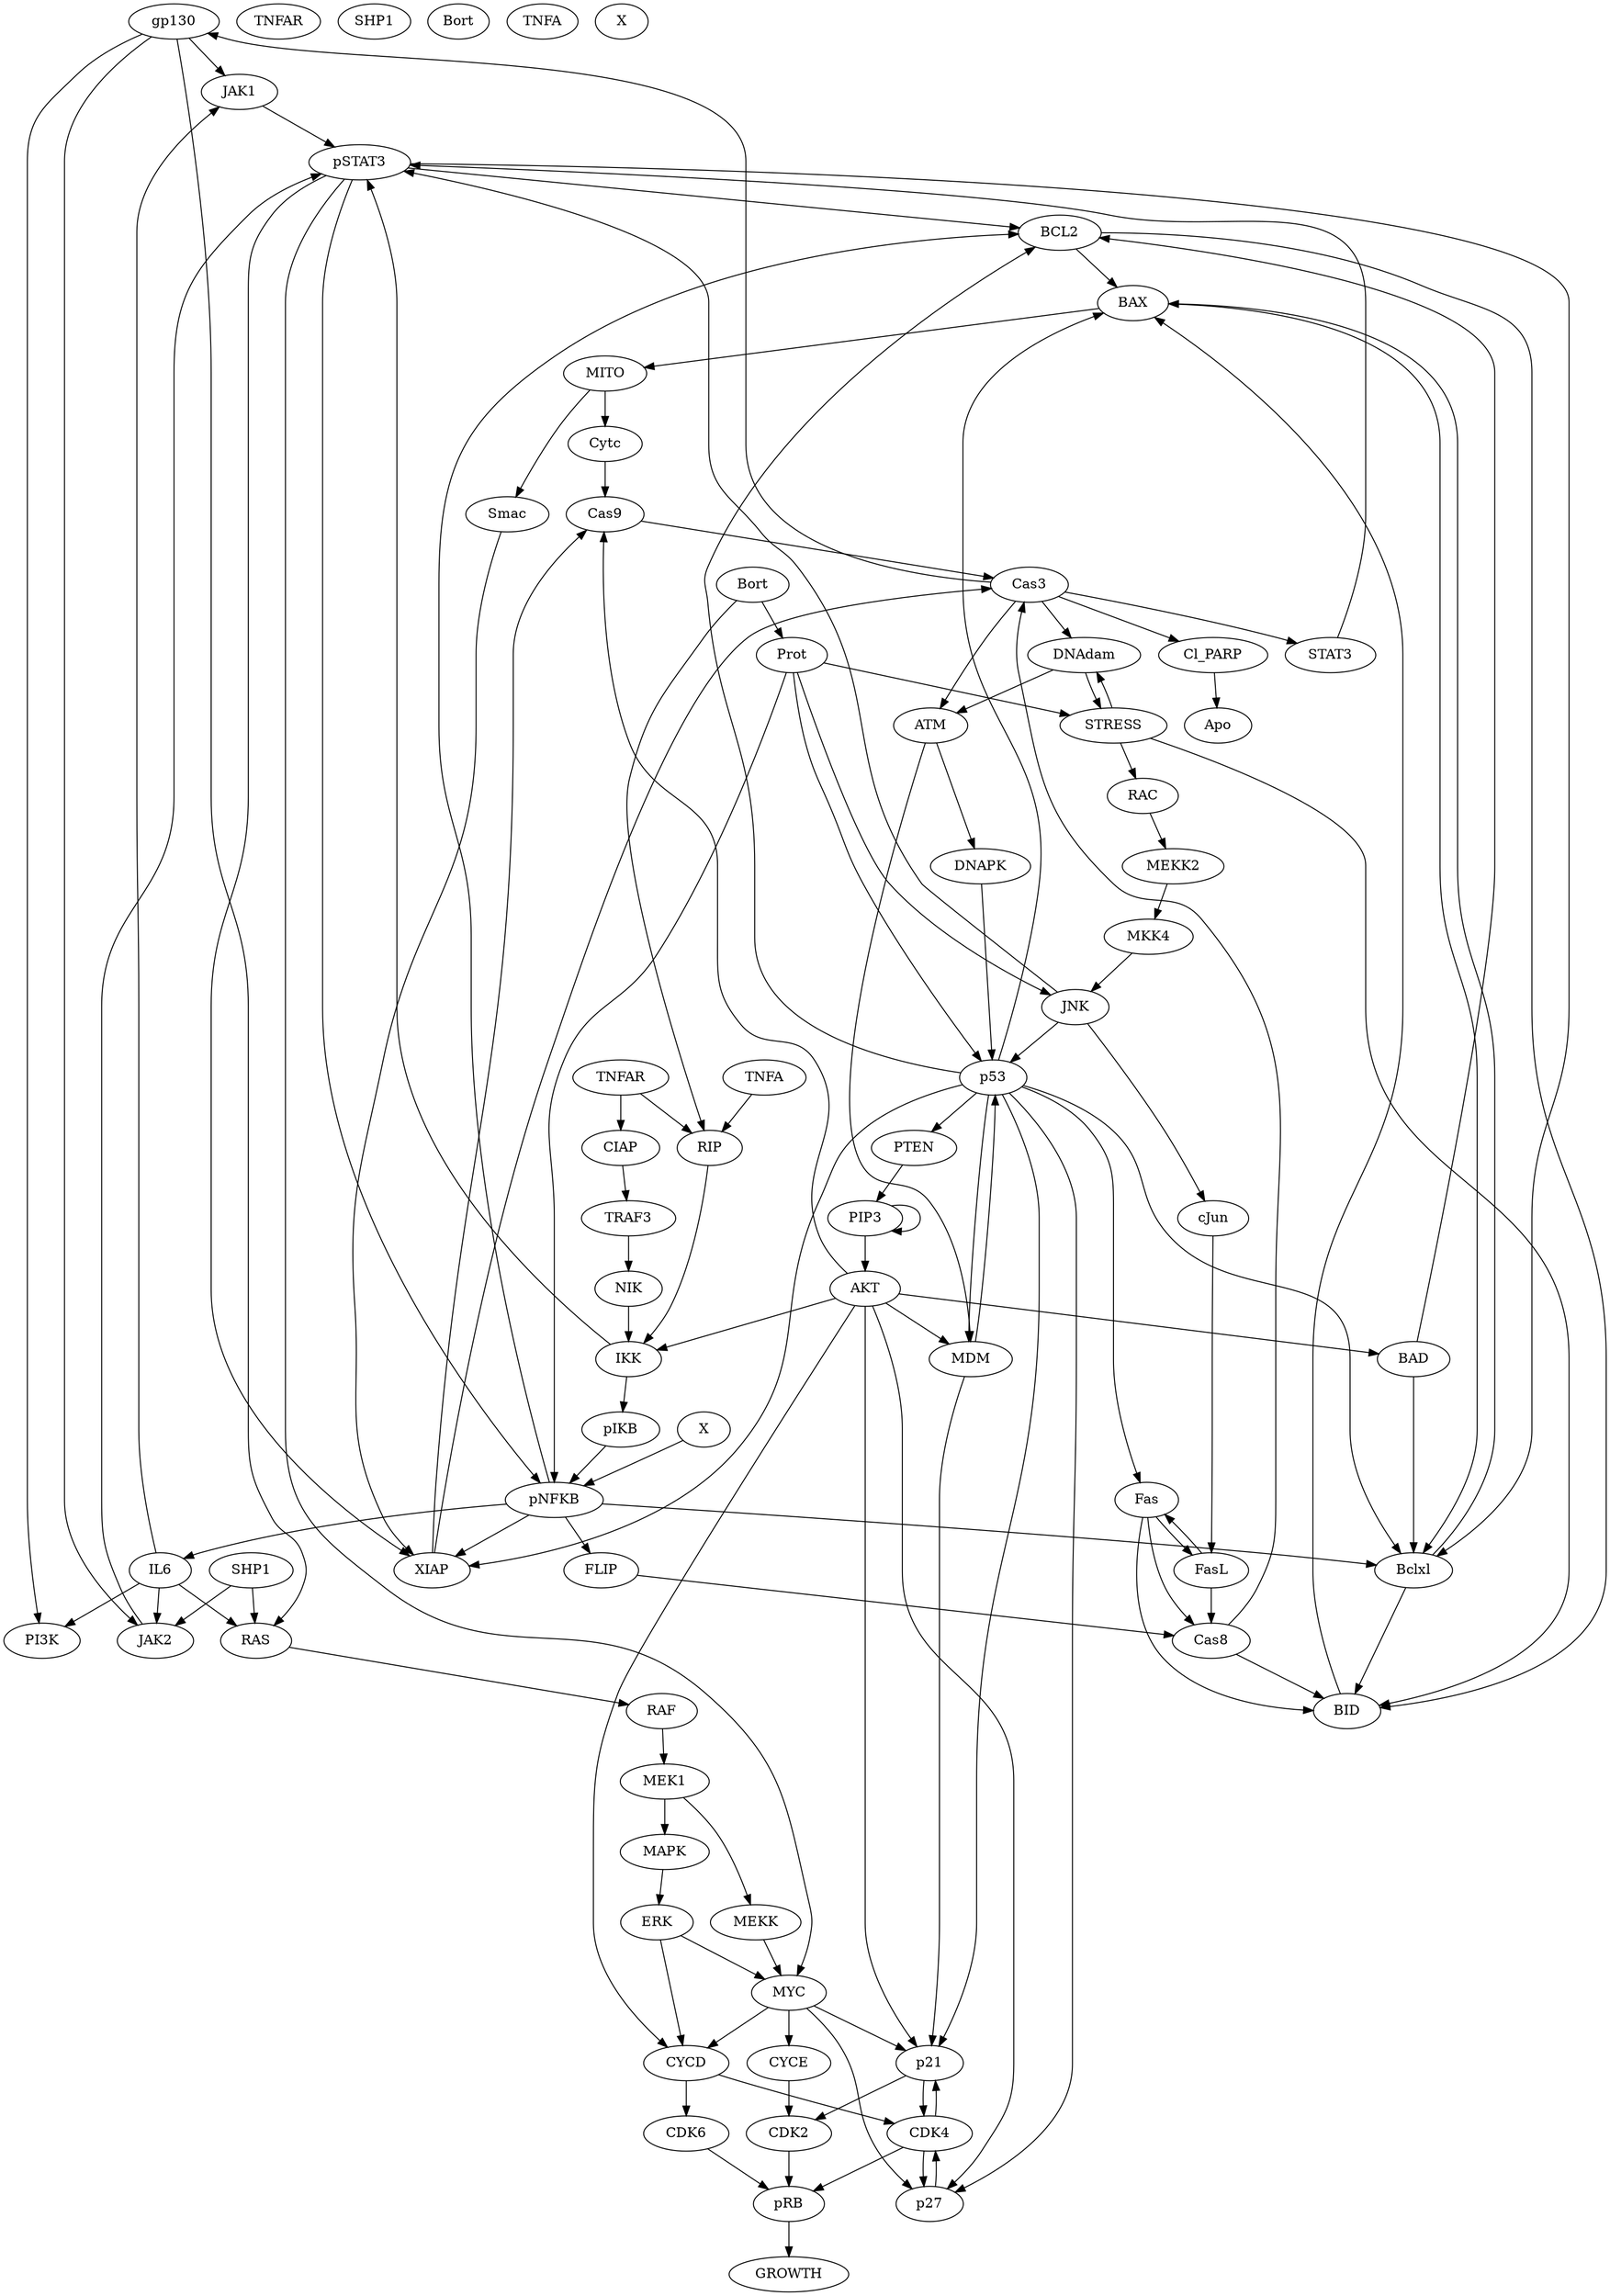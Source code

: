 digraph  {
" gp130 " [equation="  ! (  ( Cas3 )  ) "];
" DNAdam " [equation="  ( STRESS )  || ( Cas3 ) "];
" Fas " [equation="  ( FasL )  || ( p53 ) "];
" MEKK " [equation="  ( MEK1 ) "];
" RIP " [equation="  ( Bort )  || ( TNFAR && (  (  ( TNFA )  )  ) ) "];
" MKK4 " [equation="  ( MEKK2 ) "];
" p21 " [equation="  (  (  (  (  ( p53  ) && ! ( MYC  )  ) && ! ( AKT  )  ) && ! ( MDM  )  ) && ! ( CDK4  )  ) "];
" BAX " [equation="  (  (  ( BID  ) && ! ( Bclxl  )  ) && ! ( BCL2  )  )  || (  (  ( p53  ) && ! ( Bclxl  )  ) && ! ( BCL2  )  ) "];
" TRAF3 " [equation="  ! (  ( CIAP )  ) "];
" CYCD " [equation="  ( AKT )  || ( MYC )  || ( ERK ) "];
" BCL2 " [equation="  (  (  ( pSTAT3  ) && ! ( p53  )  ) && ! ( BAD  )  )  || (  (  ( pNFKB  ) && ! ( p53  )  ) && ! ( BAD  )  ) "];
" RAF " [equation="  ( RAS ) "];
" Cas3 " [equation="  (  ( Cas8  ) && ! ( XIAP  )  )  || (  ( Cas9  ) && ! ( XIAP  )  ) "];
" MEK1 " [equation="  ( RAF ) "];
" FLIP " [equation="  ( pNFKB ) "];
" STAT3 " [equation="  ! (  ( Cas3 )  ) "];
" AKT " [equation="  ( PIP3 ) "];
" p53 " [equation="  (  ( DNAPK  ) && ! ( MDM && (  (  ( Prot )  )  )  )  )  || (  ( JNK  ) && ! ( MDM && (  (  ( Prot )  )  )  )  ) "];
" CDK6 " [equation="  ( CYCD ) "];
" Cl_PARP " [equation="  ( Cas3 ) "];
" CDK4 " [equation="  (  (  ( CYCD  ) && ! ( p27  )  ) && ! ( p21  )  ) "];
" pSTAT3 " [equation="  (  ( JAK2 && (  (  ( STAT3 && JAK1 )  && (  (  ( ! IKK )  )  )  )  )  ) && ! ( JNK  )  )  || ( JAK1 && (  (  ( STAT3 && JAK2 )  )  ) ) "];
" MITO " [equation="  ( BAX ) "];
" PI3K " [equation="  ( IL6 && (  (  ( gp130 )  )  ) ) "];
" PIP3 " [equation="  (  ( PIP3  ) && ! ( PTEN  )  ) "];
" ERK " [equation="  ( MAPK ) "];
" BAD " [equation="  ! (  ( AKT )  ) "];
" CDK2 " [equation="  (  ( CYCE  ) && ! ( p21  )  ) "];
" FasL " [equation="  ( cJun )  || ( Fas ) "];
" IL6 " [equation="  ( pNFKB ) "];
" Cytc " [equation="  ( MITO ) "];
" IKK " [equation="  ( RIP && (  (  ( NIK )  )  ) )  || ( AKT ) "];
" cJun " [equation="  ( JNK ) "];
" Cas8 " [equation="  (  ( Fas && (  (  ( FasL )  )  )  ) && ! ( FLIP  )  ) "];
" RAC " [equation="  ( STRESS ) "];
" MAPK " [equation="  ( MEK1 ) "];
" NIK " [equation="  ! (  ( TRAF3 )  ) "];
" XIAP " [equation="  (  (  ( pSTAT3  ) && ! ( Smac  )  ) && ! ( p53  )  )  || (  (  ( pNFKB  ) && ! ( Smac  )  ) && ! ( p53  )  ) "];
" Cas9 " [equation="  (  (  ( Cytc  ) && ! ( XIAP  )  ) && ! ( AKT  )  ) "];
" pIKB " [equation="  ( IKK ) "];
" JAK1 " [equation="  ( gp130 && (  (  ( IL6 )  )  ) ) "];
" Apo " [equation="  ( Cl_PARP ) "];
" ATM " [equation="  ( DNAdam )  || ( Cas3 ) "];
" Smac " [equation="  ( MITO ) "];
" BID " [equation="  (  (  ( STRESS  ) && ! ( BCL2  )  ) && ! ( Bclxl  )  )  || (  (  ( Cas8  ) && ! ( BCL2  )  ) && ! ( Bclxl  )  )  || (  (  ( Fas  ) && ! ( BCL2  )  ) && ! ( Bclxl  )  ) "];
" pRB " [equation="  ( CDK4 && (  (  ( CDK6 )  )  ) )  || ( CDK2 && (  (  ( CDK6 && CDK4 )  )  ) ) "];
" DNAPK " [equation="  ( ATM ) "];
" PTEN " [equation="  ( p53 ) "];
" pNFKB " [equation="  ( pSTAT3 )  || ( pIKB )  || ( X )  || ( Prot && (  (  ( pIKB )  )  ) ) "];
" Prot " [equation="  ! (  ( Bort )  ) "];
" STRESS " [equation="  (  ( DNAdam )  ) || ! ( DNAdam || Prot ) "];
" JNK " [equation="  (  ( MKK4  ) && ! ( Prot  )  ) "];
" Bclxl " [equation="  (  (  (  ( pSTAT3  ) && ! ( BAD  )  ) && ! ( BAX  )  ) && ! ( p53  )  )  || (  (  (  ( pNFKB  ) && ! ( BAD  )  ) && ! ( BAX  )  ) && ! ( p53  )  ) "];
" CIAP " [equation="  ( TNFAR ) "];
" GROWTH " [equation="  ( pRB ) "];
" JAK2 " [equation="  (  ( IL6 && (  (  ( gp130 )  )  )  ) && ! ( SHP1  )  ) "];
" MEKK2 " [equation="  ( RAC ) "];
" p27 " [equation="  (  (  (  ( p53  ) && ! ( CDK4  )  ) && ! ( AKT  )  ) && ! ( MYC  )  ) "];
" MDM " [equation="  (  ( AKT  ) && ! ( ATM  )  )  || (  ( p53  ) && ! ( ATM  )  ) "];
" CYCE " [equation="  ( MYC ) "];
" MYC " [equation="  ( pSTAT3 )  || ( MEKK )  || ( ERK ) "];
" RAS " [equation="  ( IL6 && (  (  ( gp130 )  )  ) )  || ( SHP1 ) "];
TNFAR;
SHP1;
Bort;
TNFA;
X;
" Bort ";
" TNFAR ";
" TNFA ";
" X ";
" SHP1 ";
" gp130 " -> " PI3K ";
" gp130 " -> " JAK1 ";
" gp130 " -> " JAK2 ";
" gp130 " -> " RAS ";
" DNAdam " -> " ATM ";
" DNAdam " -> " STRESS ";
" Fas " -> " FasL ";
" Fas " -> " Cas8 ";
" Fas " -> " BID ";
" MEKK " -> " MYC ";
" RIP " -> " IKK ";
" MKK4 " -> " JNK ";
" p21 " -> " CDK4 ";
" p21 " -> " CDK2 ";
" BAX " -> " MITO ";
" BAX " -> " Bclxl ";
" TRAF3 " -> " NIK ";
" CYCD " -> " CDK6 ";
" CYCD " -> " CDK4 ";
" BCL2 " -> " BAX ";
" BCL2 " -> " BID ";
" RAF " -> " MEK1 ";
" Cas3 " -> " gp130 ";
" Cas3 " -> " DNAdam ";
" Cas3 " -> " STAT3 ";
" Cas3 " -> " Cl_PARP ";
" Cas3 " -> " ATM ";
" MEK1 " -> " MEKK ";
" MEK1 " -> " MAPK ";
" FLIP " -> " Cas8 ";
" STAT3 " -> " pSTAT3 ";
" AKT " -> " p21 ";
" AKT " -> " CYCD ";
" AKT " -> " BAD ";
" AKT " -> " IKK ";
" AKT " -> " Cas9 ";
" AKT " -> " p27 ";
" AKT " -> " MDM ";
" p53 " -> " Fas ";
" p53 " -> " p21 ";
" p53 " -> " BAX ";
" p53 " -> " BCL2 ";
" p53 " -> " XIAP ";
" p53 " -> " PTEN ";
" p53 " -> " Bclxl ";
" p53 " -> " p27 ";
" p53 " -> " MDM ";
" CDK6 " -> " pRB ";
" Cl_PARP " -> " Apo ";
" CDK4 " -> " p21 ";
" CDK4 " -> " pRB ";
" CDK4 " -> " p27 ";
" pSTAT3 " -> " BCL2 ";
" pSTAT3 " -> " XIAP ";
" pSTAT3 " -> " pNFKB ";
" pSTAT3 " -> " Bclxl ";
" pSTAT3 " -> " MYC ";
" MITO " -> " Cytc ";
" MITO " -> " Smac ";
" PIP3 " -> " AKT ";
" PIP3 " -> " PIP3 ";
" ERK " -> " CYCD ";
" ERK " -> " MYC ";
" BAD " -> " BCL2 ";
" BAD " -> " Bclxl ";
" CDK2 " -> " pRB ";
" FasL " -> " Fas ";
" FasL " -> " Cas8 ";
" IL6 " -> " PI3K ";
" IL6 " -> " JAK1 ";
" IL6 " -> " JAK2 ";
" IL6 " -> " RAS ";
" Cytc " -> " Cas9 ";
" IKK " -> " pSTAT3 ";
" IKK " -> " pIKB ";
" cJun " -> " FasL ";
" Cas8 " -> " Cas3 ";
" Cas8 " -> " BID ";
" RAC " -> " MEKK2 ";
" MAPK " -> " ERK ";
" NIK " -> " IKK ";
" XIAP " -> " Cas3 ";
" XIAP " -> " Cas9 ";
" Cas9 " -> " Cas3 ";
" pIKB " -> " pNFKB ";
" JAK1 " -> " pSTAT3 ";
" ATM " -> " DNAPK ";
" ATM " -> " MDM ";
" Smac " -> " XIAP ";
" BID " -> " BAX ";
" pRB " -> " GROWTH ";
" DNAPK " -> " p53 ";
" PTEN " -> " PIP3 ";
" pNFKB " -> " BCL2 ";
" pNFKB " -> " FLIP ";
" pNFKB " -> " IL6 ";
" pNFKB " -> " XIAP ";
" pNFKB " -> " Bclxl ";
" Prot " -> " p53 ";
" Prot " -> " pNFKB ";
" Prot " -> " STRESS ";
" Prot " -> " JNK ";
" STRESS " -> " DNAdam ";
" STRESS " -> " RAC ";
" STRESS " -> " BID ";
" JNK " -> " p53 ";
" JNK " -> " pSTAT3 ";
" JNK " -> " cJun ";
" Bclxl " -> " BAX ";
" Bclxl " -> " BID ";
" CIAP " -> " TRAF3 ";
" JAK2 " -> " pSTAT3 ";
" MEKK2 " -> " MKK4 ";
" p27 " -> " CDK4 ";
" MDM " -> " p21 ";
" MDM " -> " p53 ";
" CYCE " -> " CDK2 ";
" MYC " -> " p21 ";
" MYC " -> " CYCD ";
" MYC " -> " p27 ";
" MYC " -> " CYCE ";
" RAS " -> " RAF ";
" Bort " -> " RIP ";
" Bort " -> " Prot ";
" TNFAR " -> " RIP ";
" TNFAR " -> " CIAP ";
" TNFA " -> " RIP ";
" X " -> " pNFKB ";
" SHP1 " -> " JAK2 ";
" SHP1 " -> " RAS ";
}
